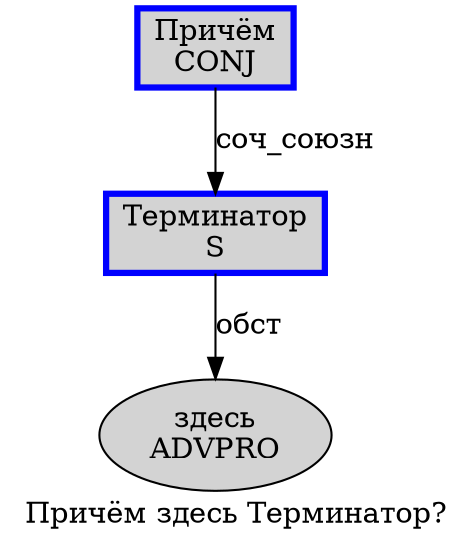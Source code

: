 digraph SENTENCE_3029 {
	graph [label="Причём здесь Терминатор?"]
	node [style=filled]
		0 [label="Причём
CONJ" color=blue fillcolor=lightgray penwidth=3 shape=box]
		1 [label="здесь
ADVPRO" color="" fillcolor=lightgray penwidth=1 shape=ellipse]
		2 [label="Терминатор
S" color=blue fillcolor=lightgray penwidth=3 shape=box]
			2 -> 1 [label="обст"]
			0 -> 2 [label="соч_союзн"]
}